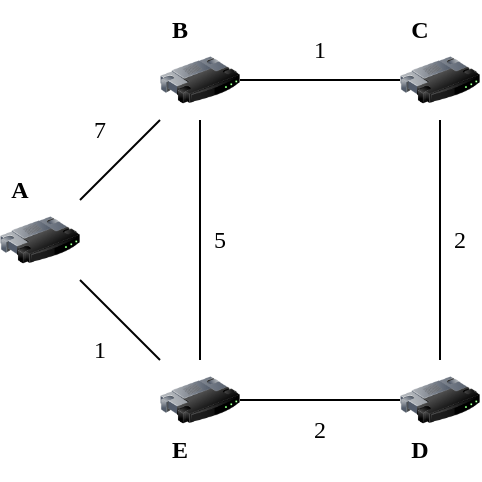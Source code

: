 <mxfile version="20.7.4" type="device"><diagram id="VGOadFDWB3Vb4k4_0iQR" name="Pagina-1"><mxGraphModel dx="574" dy="338" grid="1" gridSize="10" guides="1" tooltips="1" connect="1" arrows="1" fold="1" page="1" pageScale="1" pageWidth="827" pageHeight="1169" math="0" shadow="0"><root><mxCell id="0"/><mxCell id="1" parent="0"/><mxCell id="tpjVVXYCoh_yVT9yCEnY-1" value="" style="image;html=1;image=img/lib/clip_art/networking/Router_128x128.png" parent="1" vertex="1"><mxGeometry x="200" y="280" width="40" height="40" as="geometry"/></mxCell><mxCell id="tpjVVXYCoh_yVT9yCEnY-9" style="edgeStyle=orthogonalEdgeStyle;rounded=0;orthogonalLoop=1;jettySize=auto;html=1;entryX=0.5;entryY=0;entryDx=0;entryDy=0;endArrow=none;endFill=0;" parent="1" source="tpjVVXYCoh_yVT9yCEnY-2" target="tpjVVXYCoh_yVT9yCEnY-3" edge="1"><mxGeometry relative="1" as="geometry"/></mxCell><mxCell id="tpjVVXYCoh_yVT9yCEnY-2" value="" style="image;html=1;image=img/lib/clip_art/networking/Router_128x128.png" parent="1" vertex="1"><mxGeometry x="280" y="200" width="40" height="40" as="geometry"/></mxCell><mxCell id="tpjVVXYCoh_yVT9yCEnY-11" style="edgeStyle=orthogonalEdgeStyle;rounded=0;orthogonalLoop=1;jettySize=auto;html=1;entryX=0;entryY=0.5;entryDx=0;entryDy=0;endArrow=none;endFill=0;" parent="1" source="tpjVVXYCoh_yVT9yCEnY-3" target="tpjVVXYCoh_yVT9yCEnY-4" edge="1"><mxGeometry relative="1" as="geometry"/></mxCell><mxCell id="tpjVVXYCoh_yVT9yCEnY-3" value="" style="image;html=1;image=img/lib/clip_art/networking/Router_128x128.png" parent="1" vertex="1"><mxGeometry x="280" y="360" width="40" height="40" as="geometry"/></mxCell><mxCell id="tpjVVXYCoh_yVT9yCEnY-12" style="edgeStyle=orthogonalEdgeStyle;rounded=0;orthogonalLoop=1;jettySize=auto;html=1;entryX=0.5;entryY=1;entryDx=0;entryDy=0;endArrow=none;endFill=0;" parent="1" source="tpjVVXYCoh_yVT9yCEnY-4" target="tpjVVXYCoh_yVT9yCEnY-5" edge="1"><mxGeometry relative="1" as="geometry"/></mxCell><mxCell id="tpjVVXYCoh_yVT9yCEnY-4" value="" style="image;html=1;image=img/lib/clip_art/networking/Router_128x128.png" parent="1" vertex="1"><mxGeometry x="400" y="360" width="40" height="40" as="geometry"/></mxCell><mxCell id="tpjVVXYCoh_yVT9yCEnY-13" style="edgeStyle=orthogonalEdgeStyle;rounded=0;orthogonalLoop=1;jettySize=auto;html=1;entryX=1;entryY=0.5;entryDx=0;entryDy=0;endArrow=none;endFill=0;" parent="1" source="tpjVVXYCoh_yVT9yCEnY-5" target="tpjVVXYCoh_yVT9yCEnY-2" edge="1"><mxGeometry relative="1" as="geometry"/></mxCell><mxCell id="tpjVVXYCoh_yVT9yCEnY-5" value="" style="image;html=1;image=img/lib/clip_art/networking/Router_128x128.png" parent="1" vertex="1"><mxGeometry x="400" y="200" width="40" height="40" as="geometry"/></mxCell><mxCell id="tpjVVXYCoh_yVT9yCEnY-7" value="" style="endArrow=none;html=1;rounded=0;exitX=1;exitY=0;exitDx=0;exitDy=0;entryX=0;entryY=1;entryDx=0;entryDy=0;endFill=0;" parent="1" source="tpjVVXYCoh_yVT9yCEnY-1" target="tpjVVXYCoh_yVT9yCEnY-2" edge="1"><mxGeometry width="50" height="50" relative="1" as="geometry"><mxPoint x="260" y="340" as="sourcePoint"/><mxPoint x="310" y="290" as="targetPoint"/></mxGeometry></mxCell><mxCell id="tpjVVXYCoh_yVT9yCEnY-8" value="" style="endArrow=none;html=1;rounded=0;exitX=1;exitY=1;exitDx=0;exitDy=0;entryX=0;entryY=0;entryDx=0;entryDy=0;endFill=0;" parent="1" source="tpjVVXYCoh_yVT9yCEnY-1" target="tpjVVXYCoh_yVT9yCEnY-3" edge="1"><mxGeometry width="50" height="50" relative="1" as="geometry"><mxPoint x="250" y="290" as="sourcePoint"/><mxPoint x="290" y="250" as="targetPoint"/></mxGeometry></mxCell><mxCell id="tpjVVXYCoh_yVT9yCEnY-14" value="7" style="text;html=1;strokeColor=none;fillColor=none;align=center;verticalAlign=middle;whiteSpace=wrap;rounded=0;fontFamily=Times New Roman;" parent="1" vertex="1"><mxGeometry x="240" y="230" width="20" height="30" as="geometry"/></mxCell><mxCell id="tpjVVXYCoh_yVT9yCEnY-15" value="1" style="text;html=1;strokeColor=none;fillColor=none;align=center;verticalAlign=middle;whiteSpace=wrap;rounded=0;fontFamily=Times New Roman;" parent="1" vertex="1"><mxGeometry x="240" y="340" width="20" height="30" as="geometry"/></mxCell><mxCell id="tpjVVXYCoh_yVT9yCEnY-16" value="5" style="text;html=1;strokeColor=none;fillColor=none;align=center;verticalAlign=middle;whiteSpace=wrap;rounded=0;fontFamily=Times New Roman;" parent="1" vertex="1"><mxGeometry x="300" y="285" width="20" height="30" as="geometry"/></mxCell><mxCell id="tpjVVXYCoh_yVT9yCEnY-17" value="2" style="text;html=1;strokeColor=none;fillColor=none;align=center;verticalAlign=middle;whiteSpace=wrap;rounded=0;fontFamily=Times New Roman;" parent="1" vertex="1"><mxGeometry x="350" y="380" width="20" height="30" as="geometry"/></mxCell><mxCell id="tpjVVXYCoh_yVT9yCEnY-18" value="1" style="text;html=1;strokeColor=none;fillColor=none;align=center;verticalAlign=middle;whiteSpace=wrap;rounded=0;fontFamily=Times New Roman;" parent="1" vertex="1"><mxGeometry x="350" y="190" width="20" height="30" as="geometry"/></mxCell><mxCell id="tpjVVXYCoh_yVT9yCEnY-19" value="2" style="text;html=1;strokeColor=none;fillColor=none;align=center;verticalAlign=middle;whiteSpace=wrap;rounded=0;fontFamily=Times New Roman;" parent="1" vertex="1"><mxGeometry x="420" y="285" width="20" height="30" as="geometry"/></mxCell><mxCell id="tpjVVXYCoh_yVT9yCEnY-22" value="A" style="text;html=1;strokeColor=none;fillColor=none;align=center;verticalAlign=middle;whiteSpace=wrap;rounded=0;fontFamily=Times New Roman;fontStyle=1" parent="1" vertex="1"><mxGeometry x="200" y="260" width="20" height="30" as="geometry"/></mxCell><mxCell id="tpjVVXYCoh_yVT9yCEnY-23" value="B" style="text;html=1;strokeColor=none;fillColor=none;align=center;verticalAlign=middle;whiteSpace=wrap;rounded=0;fontFamily=Times New Roman;fontStyle=1" parent="1" vertex="1"><mxGeometry x="280" y="180" width="20" height="30" as="geometry"/></mxCell><mxCell id="tpjVVXYCoh_yVT9yCEnY-24" value="C" style="text;html=1;strokeColor=none;fillColor=none;align=center;verticalAlign=middle;whiteSpace=wrap;rounded=0;fontFamily=Times New Roman;fontStyle=1" parent="1" vertex="1"><mxGeometry x="400" y="180" width="20" height="30" as="geometry"/></mxCell><mxCell id="tpjVVXYCoh_yVT9yCEnY-25" value="D" style="text;html=1;strokeColor=none;fillColor=none;align=center;verticalAlign=middle;whiteSpace=wrap;rounded=0;fontFamily=Times New Roman;fontStyle=1" parent="1" vertex="1"><mxGeometry x="400" y="390" width="20" height="30" as="geometry"/></mxCell><mxCell id="tpjVVXYCoh_yVT9yCEnY-26" value="E" style="text;html=1;strokeColor=none;fillColor=none;align=center;verticalAlign=middle;whiteSpace=wrap;rounded=0;fontFamily=Times New Roman;fontStyle=1" parent="1" vertex="1"><mxGeometry x="280" y="390" width="20" height="30" as="geometry"/></mxCell></root></mxGraphModel></diagram></mxfile>